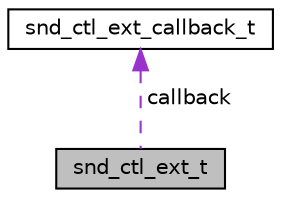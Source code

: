 digraph "snd_ctl_ext_t"
{
  edge [fontname="Helvetica",fontsize="10",labelfontname="Helvetica",labelfontsize="10"];
  node [fontname="Helvetica",fontsize="10",shape=record];
  Node1 [label="snd_ctl_ext_t",height=0.2,width=0.4,color="black", fillcolor="grey75", style="filled", fontcolor="black"];
  Node2 -> Node1 [dir="back",color="darkorchid3",fontsize="10",style="dashed",label=" callback" ,fontname="Helvetica"];
  Node2 [label="snd_ctl_ext_callback_t",height=0.2,width=0.4,color="black", fillcolor="white", style="filled",URL="$structsnd__ctl__ext__callback.html"];
}
